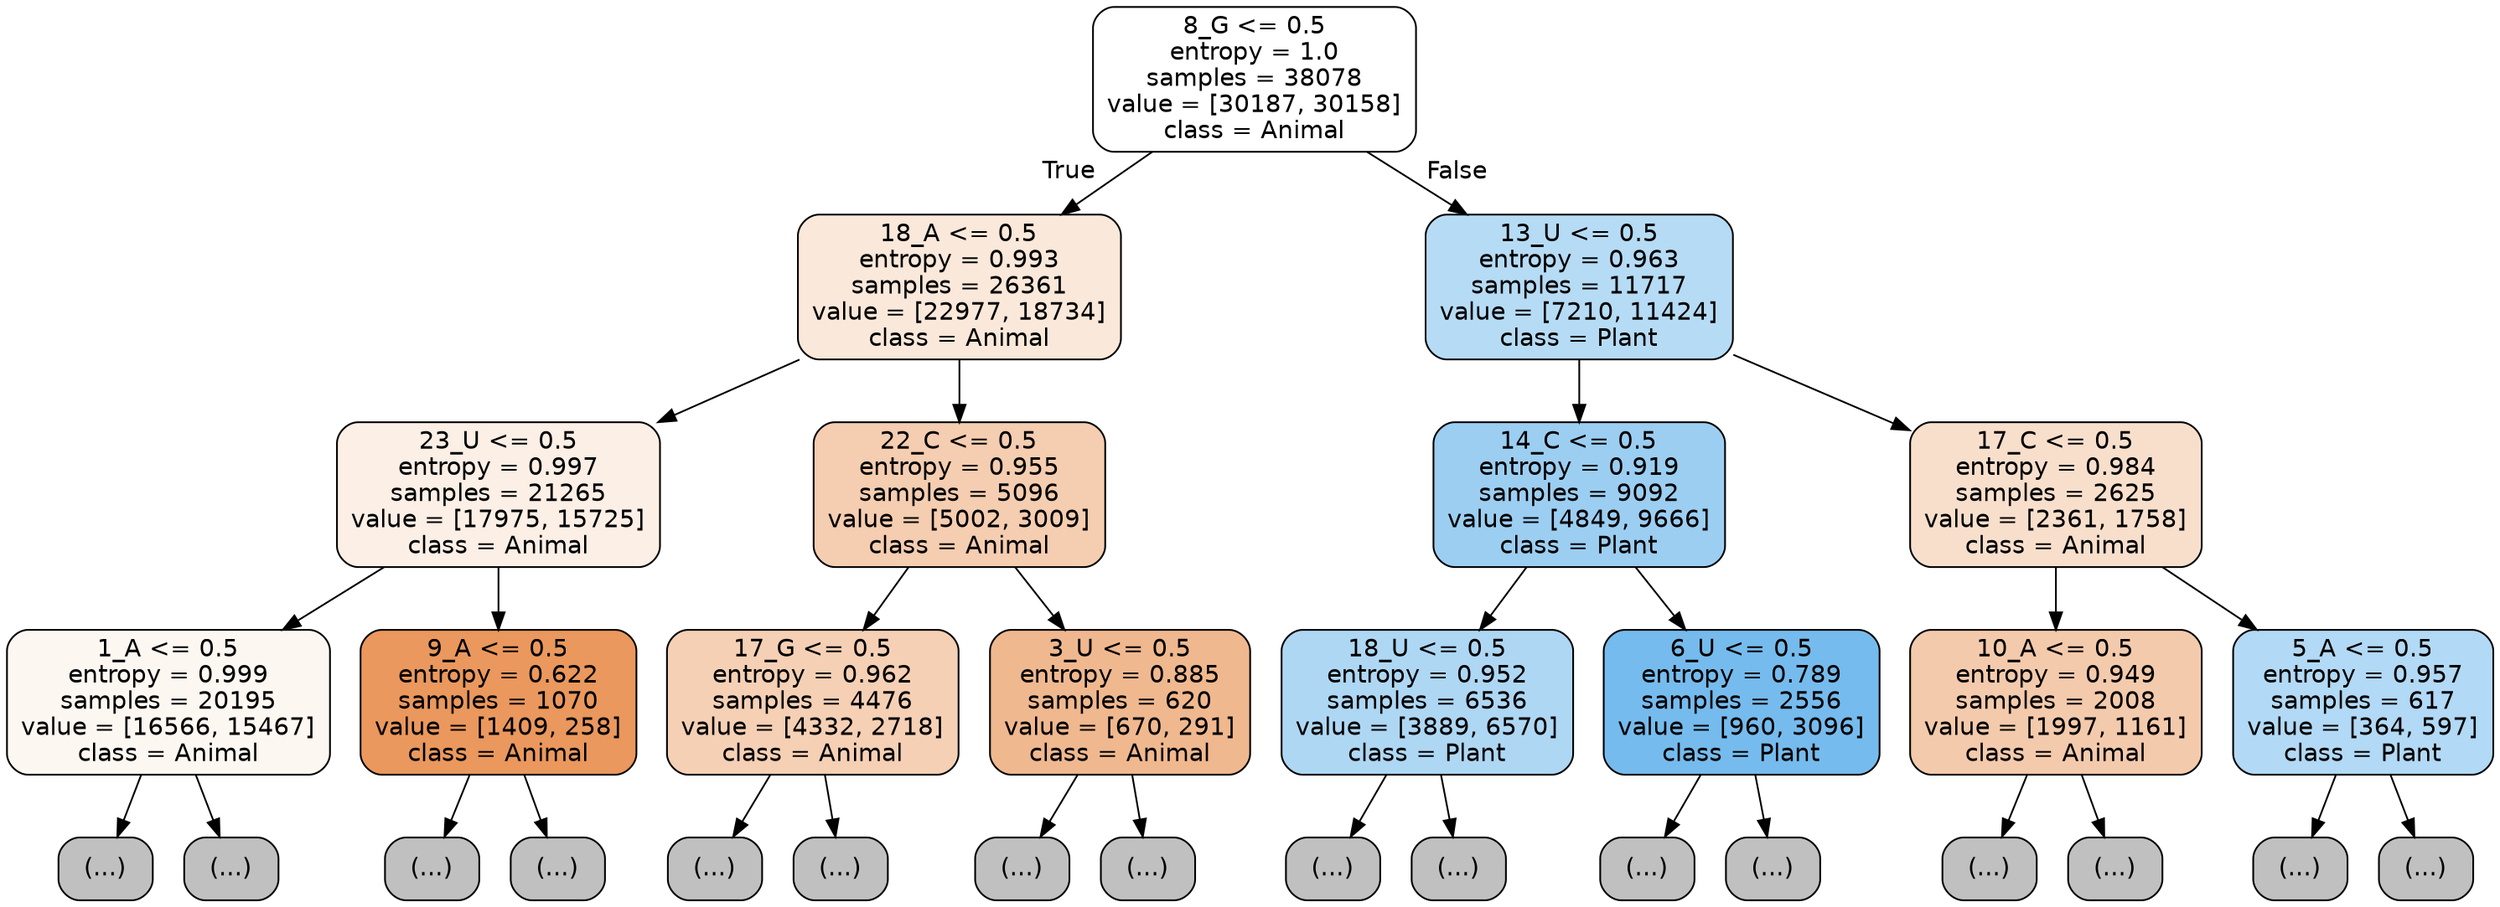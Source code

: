 digraph Tree {
node [shape=box, style="filled, rounded", color="black", fontname="helvetica"] ;
edge [fontname="helvetica"] ;
0 [label="8_G <= 0.5\nentropy = 1.0\nsamples = 38078\nvalue = [30187, 30158]\nclass = Animal", fillcolor="#ffffff"] ;
1 [label="18_A <= 0.5\nentropy = 0.993\nsamples = 26361\nvalue = [22977, 18734]\nclass = Animal", fillcolor="#fae8da"] ;
0 -> 1 [labeldistance=2.5, labelangle=45, headlabel="True"] ;
2 [label="23_U <= 0.5\nentropy = 0.997\nsamples = 21265\nvalue = [17975, 15725]\nclass = Animal", fillcolor="#fcefe6"] ;
1 -> 2 ;
3 [label="1_A <= 0.5\nentropy = 0.999\nsamples = 20195\nvalue = [16566, 15467]\nclass = Animal", fillcolor="#fdf7f2"] ;
2 -> 3 ;
4 [label="(...)", fillcolor="#C0C0C0"] ;
3 -> 4 ;
7311 [label="(...)", fillcolor="#C0C0C0"] ;
3 -> 7311 ;
9526 [label="9_A <= 0.5\nentropy = 0.622\nsamples = 1070\nvalue = [1409, 258]\nclass = Animal", fillcolor="#ea985d"] ;
2 -> 9526 ;
9527 [label="(...)", fillcolor="#C0C0C0"] ;
9526 -> 9527 ;
9842 [label="(...)", fillcolor="#C0C0C0"] ;
9526 -> 9842 ;
9929 [label="22_C <= 0.5\nentropy = 0.955\nsamples = 5096\nvalue = [5002, 3009]\nclass = Animal", fillcolor="#f5cdb0"] ;
1 -> 9929 ;
9930 [label="17_G <= 0.5\nentropy = 0.962\nsamples = 4476\nvalue = [4332, 2718]\nclass = Animal", fillcolor="#f5d0b5"] ;
9929 -> 9930 ;
9931 [label="(...)", fillcolor="#C0C0C0"] ;
9930 -> 9931 ;
11774 [label="(...)", fillcolor="#C0C0C0"] ;
9930 -> 11774 ;
12481 [label="3_U <= 0.5\nentropy = 0.885\nsamples = 620\nvalue = [670, 291]\nclass = Animal", fillcolor="#f0b88f"] ;
9929 -> 12481 ;
12482 [label="(...)", fillcolor="#C0C0C0"] ;
12481 -> 12482 ;
12703 [label="(...)", fillcolor="#C0C0C0"] ;
12481 -> 12703 ;
12780 [label="13_U <= 0.5\nentropy = 0.963\nsamples = 11717\nvalue = [7210, 11424]\nclass = Plant", fillcolor="#b6dbf5"] ;
0 -> 12780 [labeldistance=2.5, labelangle=-45, headlabel="False"] ;
12781 [label="14_C <= 0.5\nentropy = 0.919\nsamples = 9092\nvalue = [4849, 9666]\nclass = Plant", fillcolor="#9ccef2"] ;
12780 -> 12781 ;
12782 [label="18_U <= 0.5\nentropy = 0.952\nsamples = 6536\nvalue = [3889, 6570]\nclass = Plant", fillcolor="#aed7f4"] ;
12781 -> 12782 ;
12783 [label="(...)", fillcolor="#C0C0C0"] ;
12782 -> 12783 ;
14728 [label="(...)", fillcolor="#C0C0C0"] ;
12782 -> 14728 ;
15405 [label="6_U <= 0.5\nentropy = 0.789\nsamples = 2556\nvalue = [960, 3096]\nclass = Plant", fillcolor="#76bbed"] ;
12781 -> 15405 ;
15406 [label="(...)", fillcolor="#C0C0C0"] ;
15405 -> 15406 ;
15891 [label="(...)", fillcolor="#C0C0C0"] ;
15405 -> 15891 ;
16038 [label="17_C <= 0.5\nentropy = 0.984\nsamples = 2625\nvalue = [2361, 1758]\nclass = Animal", fillcolor="#f8dfcc"] ;
12780 -> 16038 ;
16039 [label="10_A <= 0.5\nentropy = 0.949\nsamples = 2008\nvalue = [1997, 1161]\nclass = Animal", fillcolor="#f4caac"] ;
16038 -> 16039 ;
16040 [label="(...)", fillcolor="#C0C0C0"] ;
16039 -> 16040 ;
16743 [label="(...)", fillcolor="#C0C0C0"] ;
16039 -> 16743 ;
17028 [label="5_A <= 0.5\nentropy = 0.957\nsamples = 617\nvalue = [364, 597]\nclass = Plant", fillcolor="#b2d9f5"] ;
16038 -> 17028 ;
17029 [label="(...)", fillcolor="#C0C0C0"] ;
17028 -> 17029 ;
17230 [label="(...)", fillcolor="#C0C0C0"] ;
17028 -> 17230 ;
}